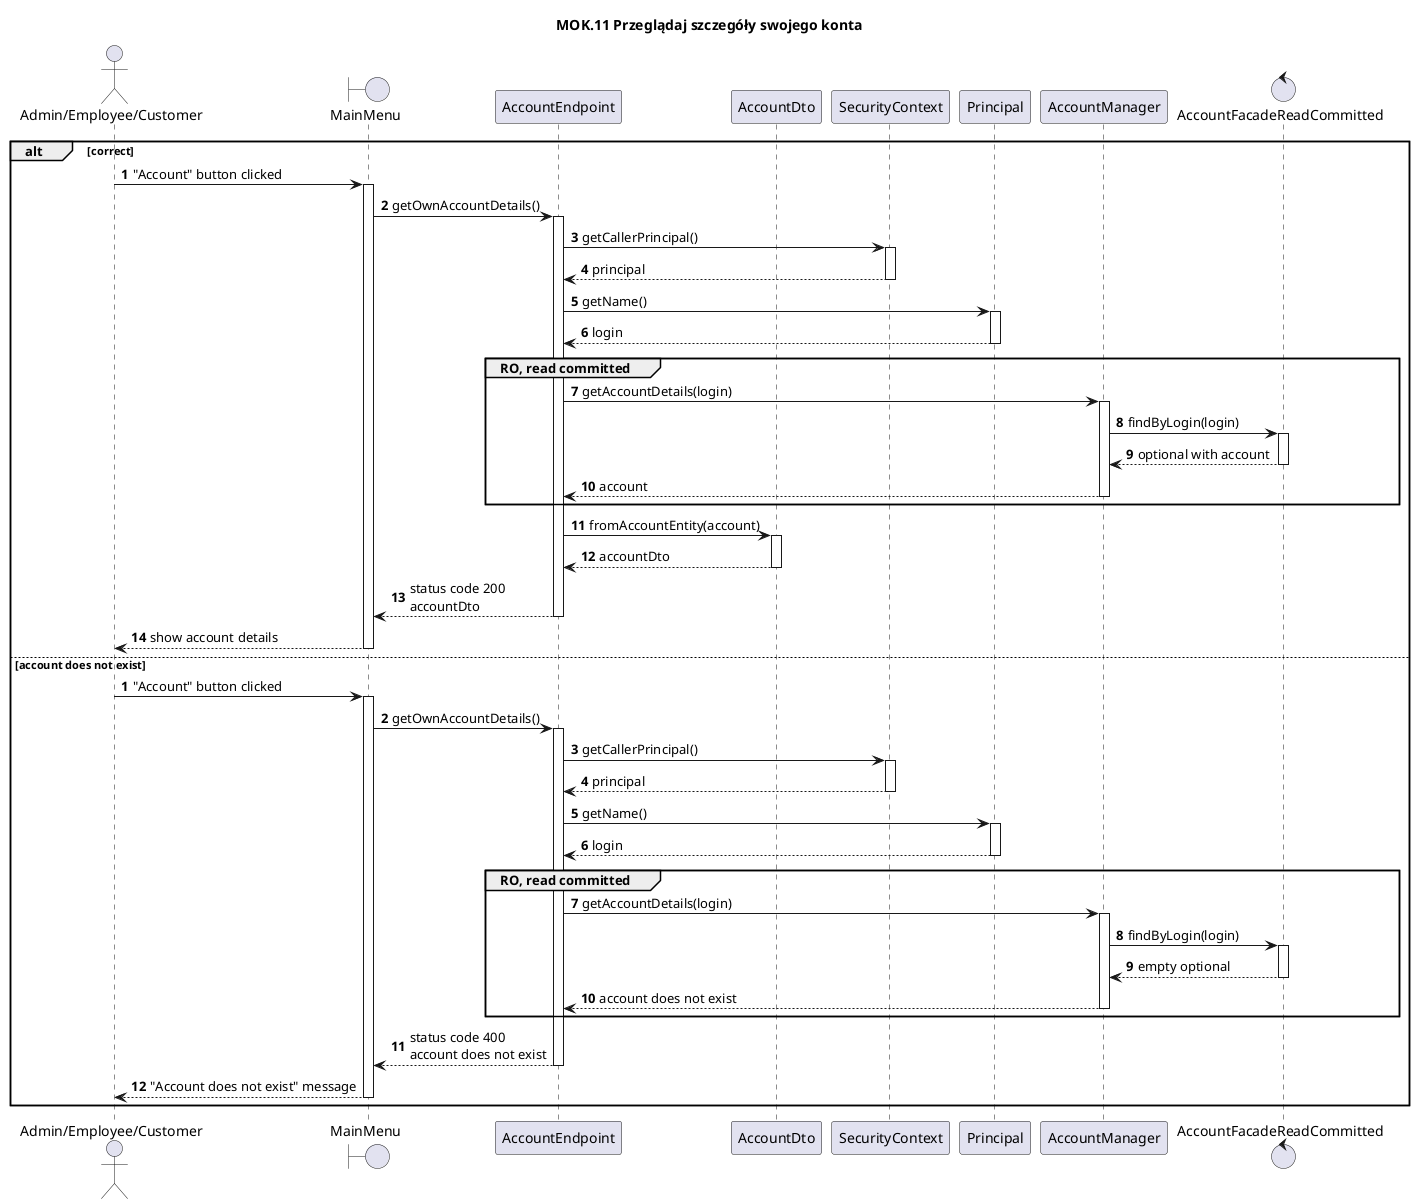 @startuml

autoactivate on
actor "Admin/Employee/Customer" as User
boundary MainMenu
participant AccountEndpoint
participant AccountDto
participant SecurityContext
participant Principal
participant AccountManager
control AccountFacadeReadCommitted

title MOK.11 Przeglądaj szczegóły swojego konta

alt correct
autonumber
    User -> MainMenu: "Account" button clicked
        MainMenu -> AccountEndpoint: getOwnAccountDetails()
            AccountEndpoint -> SecurityContext: getCallerPrincipal()
            return principal
            AccountEndpoint -> Principal: getName()
            return login
            group RO, read committed
            AccountEndpoint -> AccountManager: getAccountDetails(login)
                AccountManager -> AccountFacadeReadCommitted: findByLogin(login)
                return optional with account
            return account
            end
            AccountEndpoint -> AccountDto: fromAccountEntity(account)
            return accountDto
        return status code 200\naccountDto
    return show account details
else account does not exist
autonumber
    User -> MainMenu: "Account" button clicked
        MainMenu -> AccountEndpoint: getOwnAccountDetails()
            AccountEndpoint -> SecurityContext: getCallerPrincipal()
            return principal
            AccountEndpoint -> Principal: getName()
            return login
            group RO, read committed
            AccountEndpoint -> AccountManager: getAccountDetails(login)
                AccountManager -> AccountFacadeReadCommitted: findByLogin(login)
                return empty optional
            return account does not exist
            end
        return status code 400\naccount does not exist
    return "Account does not exist" message
end
@enduml